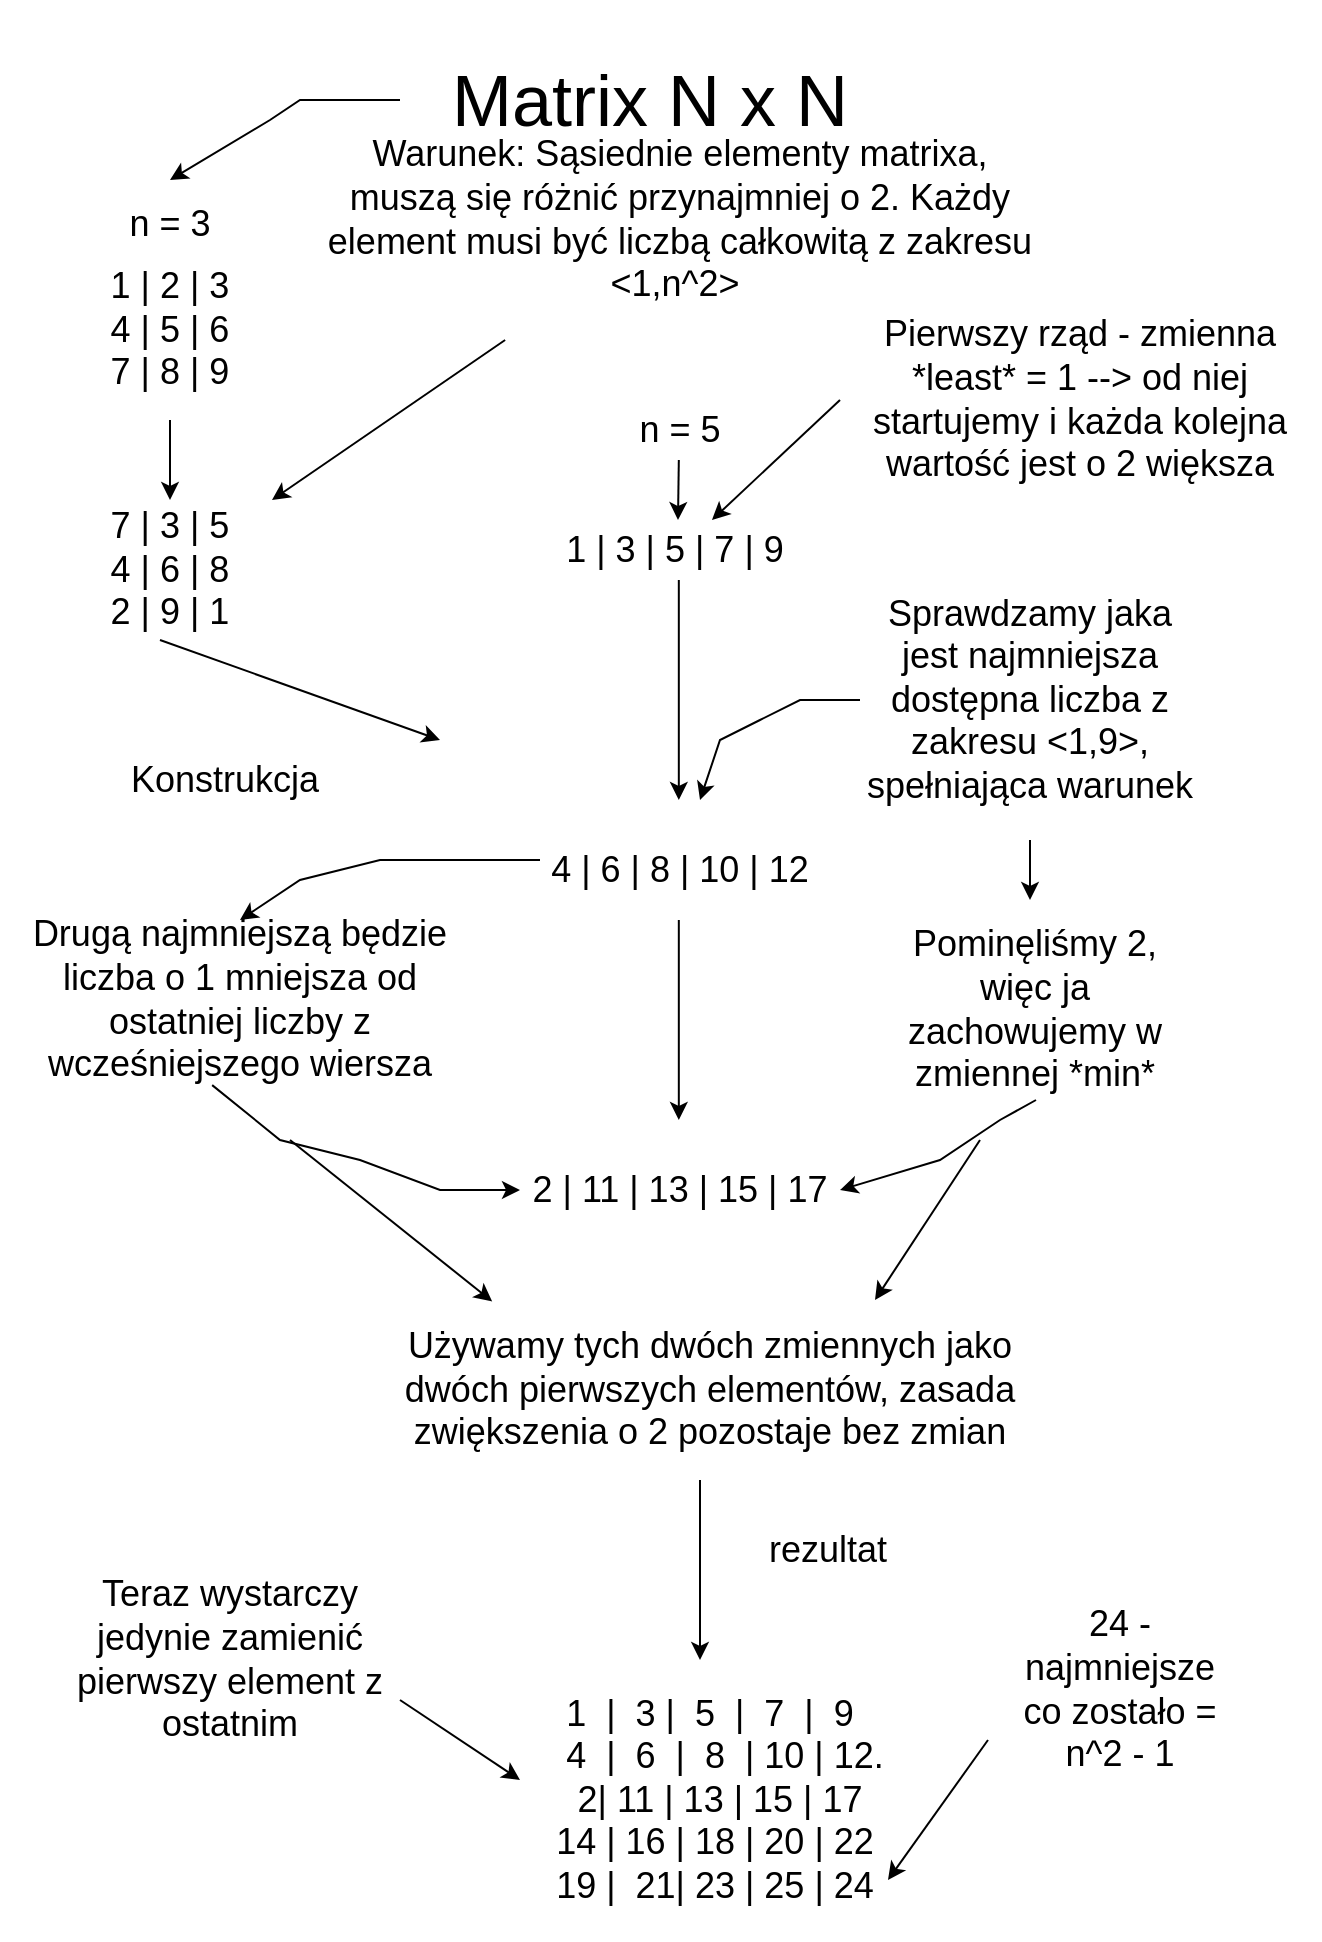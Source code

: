 <mxfile version="15.7.0" type="device"><diagram id="JjH8DUXbpxQpz5Pa_2Ag" name="Page-1"><mxGraphModel dx="1445" dy="800" grid="1" gridSize="10" guides="1" tooltips="1" connect="1" arrows="1" fold="1" page="1" pageScale="1" pageWidth="827" pageHeight="1169" math="0" shadow="0"><root><mxCell id="0"/><mxCell id="1" parent="0"/><mxCell id="vaOMEQu0vdKSu_Kha7Pu-1" value="&lt;font style=&quot;font-size: 36px&quot;&gt;Matrix N x N&amp;nbsp;&lt;/font&gt;" style="text;html=1;strokeColor=none;fillColor=none;align=center;verticalAlign=middle;whiteSpace=wrap;rounded=0;" parent="1" vertex="1"><mxGeometry x="170" y="20" width="260" height="100" as="geometry"/></mxCell><mxCell id="vaOMEQu0vdKSu_Kha7Pu-2" value="&lt;font style=&quot;font-size: 18px&quot;&gt;n = 3&lt;/font&gt;" style="text;html=1;strokeColor=none;fillColor=none;align=center;verticalAlign=middle;whiteSpace=wrap;rounded=0;fontSize=36;" parent="1" vertex="1"><mxGeometry x="-30" y="110" width="170" height="30" as="geometry"/></mxCell><mxCell id="vaOMEQu0vdKSu_Kha7Pu-4" value="1 | 2 | 3&lt;br&gt;4 | 5 | 6&lt;br&gt;7 | 8 | 9" style="text;html=1;strokeColor=none;fillColor=none;align=center;verticalAlign=middle;whiteSpace=wrap;rounded=0;fontSize=18;" parent="1" vertex="1"><mxGeometry x="-5" y="140" width="120" height="90" as="geometry"/></mxCell><mxCell id="vaOMEQu0vdKSu_Kha7Pu-7" value="Warunek: Sąsiednie elementy matrixa, muszą się różnić przynajmniej o 2. Każdy element musi być liczbą całkowitą z zakresu &amp;lt;1,n^2&amp;gt;&amp;nbsp;" style="text;html=1;strokeColor=none;fillColor=none;align=center;verticalAlign=middle;whiteSpace=wrap;rounded=0;fontSize=18;" parent="1" vertex="1"><mxGeometry x="130" y="70" width="360" height="120" as="geometry"/></mxCell><mxCell id="vaOMEQu0vdKSu_Kha7Pu-9" value="" style="endArrow=classic;html=1;rounded=0;fontSize=18;exitX=0;exitY=0.5;exitDx=0;exitDy=0;entryX=0.5;entryY=0;entryDx=0;entryDy=0;" parent="1" source="vaOMEQu0vdKSu_Kha7Pu-1" target="vaOMEQu0vdKSu_Kha7Pu-2" edge="1"><mxGeometry width="50" height="50" relative="1" as="geometry"><mxPoint x="120" y="90" as="sourcePoint"/><mxPoint x="80" y="80" as="targetPoint"/><Array as="points"><mxPoint x="120" y="70"/><mxPoint x="105" y="80"/></Array></mxGeometry></mxCell><mxCell id="vaOMEQu0vdKSu_Kha7Pu-10" value="7 | 3 | 5&lt;br&gt;4 | 6 | 8&lt;br&gt;2 | 9 | 1" style="text;html=1;strokeColor=none;fillColor=none;align=center;verticalAlign=middle;whiteSpace=wrap;rounded=0;fontSize=18;" parent="1" vertex="1"><mxGeometry x="-20" y="270" width="150" height="70" as="geometry"/></mxCell><mxCell id="vaOMEQu0vdKSu_Kha7Pu-11" value="" style="endArrow=classic;html=1;rounded=0;fontSize=18;" parent="1" source="vaOMEQu0vdKSu_Kha7Pu-4" target="vaOMEQu0vdKSu_Kha7Pu-10" edge="1"><mxGeometry width="50" height="50" relative="1" as="geometry"><mxPoint x="40" y="270" as="sourcePoint"/><mxPoint x="90" y="220" as="targetPoint"/><Array as="points"/></mxGeometry></mxCell><mxCell id="vaOMEQu0vdKSu_Kha7Pu-12" value="" style="endArrow=classic;html=1;rounded=0;fontSize=18;" parent="1" source="vaOMEQu0vdKSu_Kha7Pu-7" target="vaOMEQu0vdKSu_Kha7Pu-10" edge="1"><mxGeometry width="50" height="50" relative="1" as="geometry"><mxPoint x="310" y="180" as="sourcePoint"/><mxPoint x="190" y="260" as="targetPoint"/></mxGeometry></mxCell><mxCell id="vaOMEQu0vdKSu_Kha7Pu-14" value="n = 5&lt;br&gt;" style="text;html=1;strokeColor=none;fillColor=none;align=center;verticalAlign=middle;whiteSpace=wrap;rounded=0;fontSize=18;" parent="1" vertex="1"><mxGeometry x="280" y="220" width="60" height="30" as="geometry"/></mxCell><mxCell id="vaOMEQu0vdKSu_Kha7Pu-16" value="" style="endArrow=classic;html=1;rounded=0;fontSize=18;" parent="1" edge="1"><mxGeometry width="50" height="50" relative="1" as="geometry"><mxPoint x="50" y="340" as="sourcePoint"/><mxPoint x="190" y="390" as="targetPoint"/></mxGeometry></mxCell><mxCell id="vaOMEQu0vdKSu_Kha7Pu-17" value="Konstrukcja&amp;nbsp;" style="text;html=1;strokeColor=none;fillColor=none;align=center;verticalAlign=middle;whiteSpace=wrap;rounded=0;fontSize=18;" parent="1" vertex="1"><mxGeometry x="10" y="390" width="150" height="40" as="geometry"/></mxCell><mxCell id="vaOMEQu0vdKSu_Kha7Pu-18" value="&amp;nbsp; 1 | 3 | 5 | 7 | 9 &amp;nbsp;&amp;nbsp;" style="text;html=1;strokeColor=none;fillColor=none;align=center;verticalAlign=middle;whiteSpace=wrap;rounded=0;fontSize=18;" parent="1" vertex="1"><mxGeometry x="175" y="280" width="270" height="30" as="geometry"/></mxCell><mxCell id="vaOMEQu0vdKSu_Kha7Pu-20" value="Pierwszy rząd - zmienna *least* = 1 --&amp;gt; od niej startujemy i każda kolejna wartość jest o 2 większa" style="text;html=1;strokeColor=none;fillColor=none;align=center;verticalAlign=middle;whiteSpace=wrap;rounded=0;fontSize=18;" parent="1" vertex="1"><mxGeometry x="390" y="170" width="240" height="100" as="geometry"/></mxCell><mxCell id="vaOMEQu0vdKSu_Kha7Pu-22" value="" style="endArrow=classic;html=1;rounded=0;fontSize=18;exitX=0;exitY=0.5;exitDx=0;exitDy=0;" parent="1" source="vaOMEQu0vdKSu_Kha7Pu-20" target="vaOMEQu0vdKSu_Kha7Pu-18" edge="1"><mxGeometry width="50" height="50" relative="1" as="geometry"><mxPoint x="390" y="230" as="sourcePoint"/><mxPoint x="310" y="350" as="targetPoint"/></mxGeometry></mxCell><mxCell id="vaOMEQu0vdKSu_Kha7Pu-23" value="" style="endArrow=classic;html=1;rounded=0;fontSize=18;" parent="1" edge="1"><mxGeometry width="50" height="50" relative="1" as="geometry"><mxPoint x="309.41" y="250" as="sourcePoint"/><mxPoint x="309" y="280" as="targetPoint"/></mxGeometry></mxCell><mxCell id="vaOMEQu0vdKSu_Kha7Pu-24" value="" style="endArrow=classic;html=1;rounded=0;fontSize=18;" parent="1" edge="1"><mxGeometry width="50" height="50" relative="1" as="geometry"><mxPoint x="309.41" y="310" as="sourcePoint"/><mxPoint x="309.41" y="420" as="targetPoint"/></mxGeometry></mxCell><mxCell id="vaOMEQu0vdKSu_Kha7Pu-25" value="Sprawdzamy jaka jest najmniejsza dostępna liczba z zakresu &amp;lt;1,9&amp;gt;, spełniająca warunek" style="text;html=1;strokeColor=none;fillColor=none;align=center;verticalAlign=middle;whiteSpace=wrap;rounded=0;fontSize=18;" parent="1" vertex="1"><mxGeometry x="400" y="320" width="170" height="100" as="geometry"/></mxCell><mxCell id="vaOMEQu0vdKSu_Kha7Pu-26" value="" style="endArrow=classic;html=1;rounded=0;fontSize=18;exitX=0;exitY=0.5;exitDx=0;exitDy=0;" parent="1" source="vaOMEQu0vdKSu_Kha7Pu-25" edge="1"><mxGeometry width="50" height="50" relative="1" as="geometry"><mxPoint x="400" y="355" as="sourcePoint"/><mxPoint x="320" y="420" as="targetPoint"/><Array as="points"><mxPoint x="370" y="370"/><mxPoint x="350" y="380"/><mxPoint x="330" y="390"/></Array></mxGeometry></mxCell><mxCell id="vaOMEQu0vdKSu_Kha7Pu-27" value="4 | 6 | 8 | 10 | 12" style="text;html=1;strokeColor=none;fillColor=none;align=center;verticalAlign=middle;whiteSpace=wrap;rounded=0;fontSize=18;" parent="1" vertex="1"><mxGeometry x="240" y="440" width="140" height="30" as="geometry"/></mxCell><mxCell id="vaOMEQu0vdKSu_Kha7Pu-28" value="" style="endArrow=classic;html=1;rounded=0;fontSize=18;" parent="1" edge="1"><mxGeometry width="50" height="50" relative="1" as="geometry"><mxPoint x="309.41" y="480" as="sourcePoint"/><mxPoint x="309.41" y="580" as="targetPoint"/></mxGeometry></mxCell><mxCell id="vaOMEQu0vdKSu_Kha7Pu-30" value="Pominęliśmy 2, więc ja zachowujemy w zmiennej *min*" style="text;html=1;strokeColor=none;fillColor=none;align=center;verticalAlign=middle;whiteSpace=wrap;rounded=0;fontSize=18;" parent="1" vertex="1"><mxGeometry x="420" y="490" width="135" height="70" as="geometry"/></mxCell><mxCell id="vaOMEQu0vdKSu_Kha7Pu-31" value="" style="endArrow=classic;html=1;rounded=0;fontSize=18;" parent="1" edge="1"><mxGeometry width="50" height="50" relative="1" as="geometry"><mxPoint x="485" y="440" as="sourcePoint"/><mxPoint x="485" y="470" as="targetPoint"/></mxGeometry></mxCell><mxCell id="vaOMEQu0vdKSu_Kha7Pu-32" value="Drugą najmniejszą będzie liczba o 1 mniejsza od ostatniej liczby z wcześniejszego wiersza" style="text;html=1;strokeColor=none;fillColor=none;align=center;verticalAlign=middle;whiteSpace=wrap;rounded=0;fontSize=18;" parent="1" vertex="1"><mxGeometry x="-30" y="480" width="240" height="80" as="geometry"/></mxCell><mxCell id="vaOMEQu0vdKSu_Kha7Pu-34" value="" style="endArrow=classic;html=1;rounded=0;fontSize=18;entryX=0.5;entryY=0;entryDx=0;entryDy=0;" parent="1" target="vaOMEQu0vdKSu_Kha7Pu-32" edge="1"><mxGeometry width="50" height="50" relative="1" as="geometry"><mxPoint x="240" y="450" as="sourcePoint"/><mxPoint x="200" y="510" as="targetPoint"/><Array as="points"><mxPoint x="200" y="450"/><mxPoint x="160" y="450"/><mxPoint x="120" y="460"/></Array></mxGeometry></mxCell><mxCell id="vaOMEQu0vdKSu_Kha7Pu-35" value="2 | 11 | 13 | 15 | 17" style="text;html=1;strokeColor=none;fillColor=none;align=center;verticalAlign=middle;whiteSpace=wrap;rounded=0;fontSize=18;" parent="1" vertex="1"><mxGeometry x="230" y="600" width="160" height="30" as="geometry"/></mxCell><mxCell id="vaOMEQu0vdKSu_Kha7Pu-37" value="" style="endArrow=classic;html=1;rounded=0;fontSize=18;entryX=1;entryY=0.5;entryDx=0;entryDy=0;" parent="1" target="vaOMEQu0vdKSu_Kha7Pu-35" edge="1"><mxGeometry width="50" height="50" relative="1" as="geometry"><mxPoint x="488" y="570" as="sourcePoint"/><mxPoint x="445" y="630" as="targetPoint"/><Array as="points"><mxPoint x="470" y="580"/><mxPoint x="440" y="600"/></Array></mxGeometry></mxCell><mxCell id="vaOMEQu0vdKSu_Kha7Pu-38" value="" style="endArrow=classic;html=1;rounded=0;fontSize=18;exitX=0.442;exitY=1.032;exitDx=0;exitDy=0;exitPerimeter=0;entryX=0;entryY=0.5;entryDx=0;entryDy=0;" parent="1" source="vaOMEQu0vdKSu_Kha7Pu-32" target="vaOMEQu0vdKSu_Kha7Pu-35" edge="1"><mxGeometry width="50" height="50" relative="1" as="geometry"><mxPoint x="90" y="572" as="sourcePoint"/><mxPoint x="155" y="597" as="targetPoint"/><Array as="points"><mxPoint x="110" y="590"/><mxPoint x="150" y="600"/><mxPoint x="190" y="615"/></Array></mxGeometry></mxCell><mxCell id="vaOMEQu0vdKSu_Kha7Pu-39" value="Używamy tych dwóch zmiennych jako dwóch pierwszych elementów, zasada zwiększenia o 2 pozostaje bez zmian" style="text;html=1;strokeColor=none;fillColor=none;align=center;verticalAlign=middle;whiteSpace=wrap;rounded=0;fontSize=18;" parent="1" vertex="1"><mxGeometry x="160" y="670" width="330" height="90" as="geometry"/></mxCell><mxCell id="vaOMEQu0vdKSu_Kha7Pu-40" value="" style="endArrow=classic;html=1;rounded=0;fontSize=18;entryX=0.75;entryY=0;entryDx=0;entryDy=0;" parent="1" target="vaOMEQu0vdKSu_Kha7Pu-39" edge="1"><mxGeometry width="50" height="50" relative="1" as="geometry"><mxPoint x="460" y="590" as="sourcePoint"/><mxPoint x="430" y="660" as="targetPoint"/></mxGeometry></mxCell><mxCell id="vaOMEQu0vdKSu_Kha7Pu-41" value="" style="endArrow=classic;html=1;rounded=0;fontSize=18;entryX=0.17;entryY=0.008;entryDx=0;entryDy=0;entryPerimeter=0;" parent="1" target="vaOMEQu0vdKSu_Kha7Pu-39" edge="1"><mxGeometry width="50" height="50" relative="1" as="geometry"><mxPoint x="115" y="590" as="sourcePoint"/><mxPoint x="175" y="660" as="targetPoint"/></mxGeometry></mxCell><mxCell id="vaOMEQu0vdKSu_Kha7Pu-42" value="" style="endArrow=classic;html=1;rounded=0;fontSize=18;" parent="1" edge="1"><mxGeometry width="50" height="50" relative="1" as="geometry"><mxPoint x="320" y="760" as="sourcePoint"/><mxPoint x="320" y="850" as="targetPoint"/></mxGeometry></mxCell><mxCell id="vaOMEQu0vdKSu_Kha7Pu-43" value="rezultat" style="text;html=1;strokeColor=none;fillColor=none;align=center;verticalAlign=middle;whiteSpace=wrap;rounded=0;fontSize=18;" parent="1" vertex="1"><mxGeometry x="354" y="780" width="60" height="30" as="geometry"/></mxCell><mxCell id="vaOMEQu0vdKSu_Kha7Pu-44" value="&amp;nbsp; &amp;nbsp; &amp;nbsp; &amp;nbsp; &amp;nbsp; 1 &amp;nbsp;| &amp;nbsp;3 | &amp;nbsp;5 &amp;nbsp;| &amp;nbsp;7 &amp;nbsp;| &amp;nbsp;9 &amp;nbsp; &amp;nbsp; &amp;nbsp; &amp;nbsp; &amp;nbsp;&amp;nbsp;&lt;br&gt;&amp;nbsp; &amp;nbsp; &amp;nbsp;4 &amp;nbsp;| &amp;nbsp;6 &amp;nbsp;| &amp;nbsp;8 &amp;nbsp;| 10 | 12. &amp;nbsp;&amp;nbsp;&lt;br&gt;&amp;nbsp;2| 11 | 13 | 15 | 17&lt;br&gt;14 | 16 | 18 | 20 | 22&lt;br&gt;19 | &amp;nbsp;21| 23 | 25 | 24" style="text;html=1;strokeColor=none;fillColor=none;align=center;verticalAlign=middle;whiteSpace=wrap;rounded=0;fontSize=18;" parent="1" vertex="1"><mxGeometry x="165" y="850" width="325" height="140" as="geometry"/></mxCell><mxCell id="vaOMEQu0vdKSu_Kha7Pu-47" value="" style="endArrow=classic;html=1;rounded=0;fontSize=18;" parent="1" edge="1"><mxGeometry width="50" height="50" relative="1" as="geometry"><mxPoint x="464" y="890" as="sourcePoint"/><mxPoint x="414" y="960" as="targetPoint"/></mxGeometry></mxCell><mxCell id="vaOMEQu0vdKSu_Kha7Pu-48" value="24 - najmniejsze co zostało = n^2 - 1" style="text;html=1;strokeColor=none;fillColor=none;align=center;verticalAlign=middle;whiteSpace=wrap;rounded=0;fontSize=18;" parent="1" vertex="1"><mxGeometry x="470" y="820" width="120" height="90" as="geometry"/></mxCell><mxCell id="vaOMEQu0vdKSu_Kha7Pu-49" value="Teraz wystarczy jedynie zamienić pierwszy element z ostatnim" style="text;html=1;strokeColor=none;fillColor=none;align=center;verticalAlign=middle;whiteSpace=wrap;rounded=0;fontSize=18;" parent="1" vertex="1"><mxGeometry x="-5" y="800" width="180" height="100" as="geometry"/></mxCell><mxCell id="vaOMEQu0vdKSu_Kha7Pu-50" value="" style="endArrow=classic;html=1;rounded=0;fontSize=18;" parent="1" edge="1"><mxGeometry width="50" height="50" relative="1" as="geometry"><mxPoint x="170" y="870" as="sourcePoint"/><mxPoint x="230" y="910" as="targetPoint"/></mxGeometry></mxCell></root></mxGraphModel></diagram></mxfile>